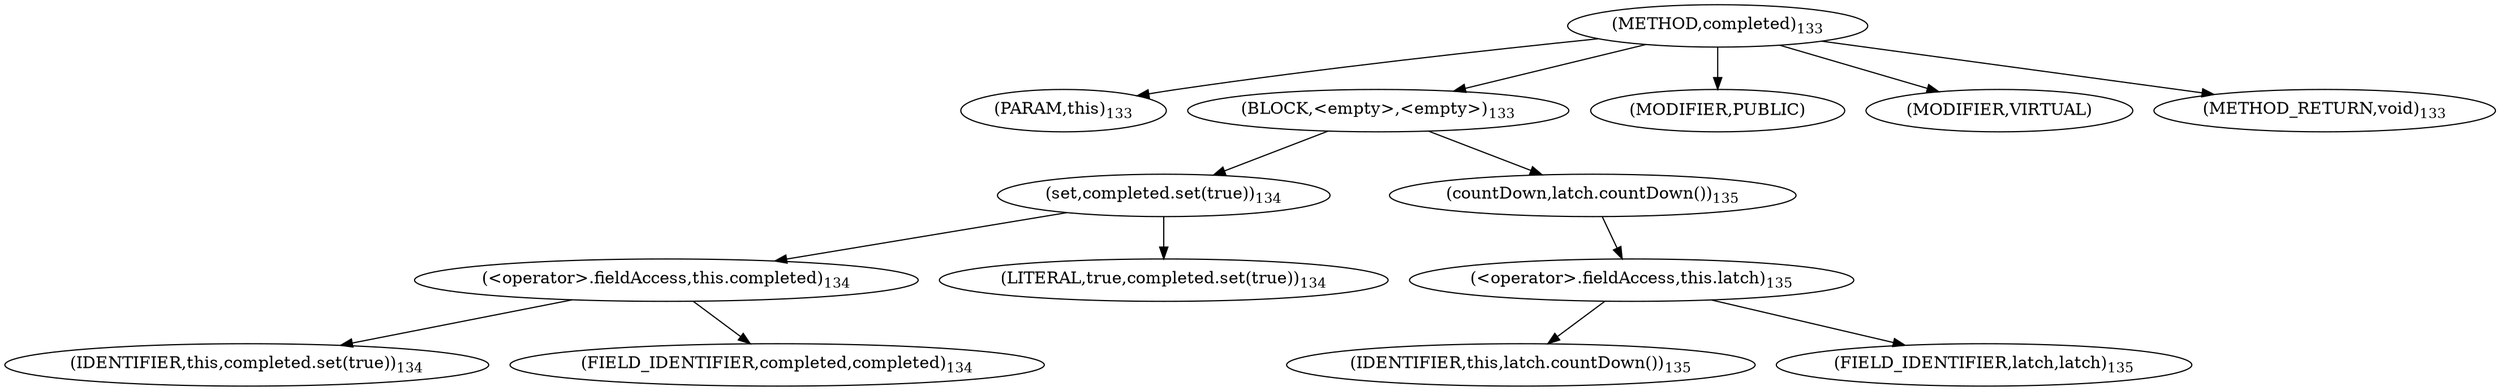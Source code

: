 digraph "completed" {  
"376" [label = <(METHOD,completed)<SUB>133</SUB>> ]
"377" [label = <(PARAM,this)<SUB>133</SUB>> ]
"378" [label = <(BLOCK,&lt;empty&gt;,&lt;empty&gt;)<SUB>133</SUB>> ]
"379" [label = <(set,completed.set(true))<SUB>134</SUB>> ]
"380" [label = <(&lt;operator&gt;.fieldAccess,this.completed)<SUB>134</SUB>> ]
"381" [label = <(IDENTIFIER,this,completed.set(true))<SUB>134</SUB>> ]
"382" [label = <(FIELD_IDENTIFIER,completed,completed)<SUB>134</SUB>> ]
"383" [label = <(LITERAL,true,completed.set(true))<SUB>134</SUB>> ]
"384" [label = <(countDown,latch.countDown())<SUB>135</SUB>> ]
"385" [label = <(&lt;operator&gt;.fieldAccess,this.latch)<SUB>135</SUB>> ]
"386" [label = <(IDENTIFIER,this,latch.countDown())<SUB>135</SUB>> ]
"387" [label = <(FIELD_IDENTIFIER,latch,latch)<SUB>135</SUB>> ]
"388" [label = <(MODIFIER,PUBLIC)> ]
"389" [label = <(MODIFIER,VIRTUAL)> ]
"390" [label = <(METHOD_RETURN,void)<SUB>133</SUB>> ]
  "376" -> "377" 
  "376" -> "378" 
  "376" -> "388" 
  "376" -> "389" 
  "376" -> "390" 
  "378" -> "379" 
  "378" -> "384" 
  "379" -> "380" 
  "379" -> "383" 
  "380" -> "381" 
  "380" -> "382" 
  "384" -> "385" 
  "385" -> "386" 
  "385" -> "387" 
}
